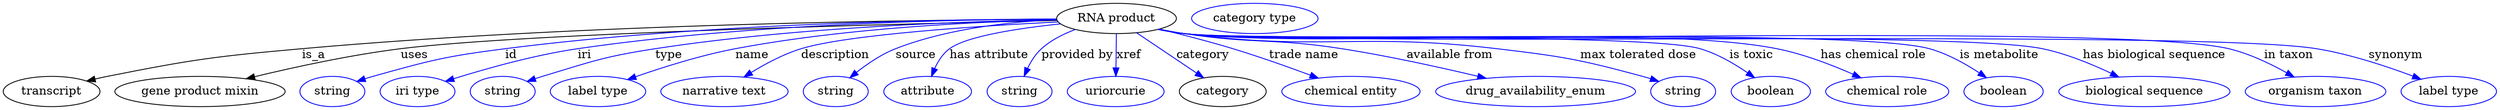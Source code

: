 digraph {
	graph [bb="0,0,2950.7,123"];
	node [label="\N"];
	"RNA product"	[height=0.5,
		label="RNA product",
		pos="1318.2,105",
		width=1.9679];
	transcript	[height=0.5,
		pos="57.195,18",
		width=1.5887];
	"RNA product" -> transcript	[label=is_a,
		lp="368.19,61.5",
		pos="e,98.933,30.491 1247.3,103.98 1087.5,103.39 687.39,98.765 354.19,69 250.9,59.772 224.9,56.298 123.19,36 118.51,35.065 113.66,34.002 \
108.82,32.875"];
	"gene product mixin"	[height=0.5,
		pos="233.19,18",
		width=2.7984];
	"RNA product" -> "gene product mixin"	[label=uses,
		lp="487.69,61.5",
		pos="e,288.06,33.232 1247.9,102.6 1072.9,98.862 620.7,87.663 471.19,69 411.94,61.603 345.51,47.117 297.92,35.633"];
	id	[color=blue,
		height=0.5,
		label=string,
		pos="390.19,18",
		width=1.0652];
	"RNA product" -> id	[color=blue,
		label=id,
		lp="602.19,61.5",
		pos="e,419.19,29.966 1247.3,104.29 1117.4,104 832.8,99.525 595.19,69 524.47,59.914 506.84,55.278 438.19,36 435.09,35.128 431.89,34.158 \
428.69,33.138",
		style=solid];
	iri	[color=blue,
		height=0.5,
		label="iri type",
		pos="491.19,18",
		width=1.2277];
	"RNA product" -> iri	[color=blue,
		label=iri,
		lp="689.19,61.5",
		pos="e,524.36,30.13 1247.1,104.32 1128.9,103.92 885,99.066 681.19,69 629.77,61.414 572.25,45.143 534.11,33.215",
		style=solid];
	type	[color=blue,
		height=0.5,
		label=string,
		pos="592.19,18",
		width=1.0652];
	"RNA product" -> type	[color=blue,
		label=type,
		lp="789.19,61.5",
		pos="e,621.12,30.003 1247.2,103.45 1142.8,101.73 941.87,94.976 773.19,69 712.57,59.665 697.89,53.789 639.19,36 636.43,35.162 633.59,34.255 \
630.74,33.311",
		style=solid];
	name	[color=blue,
		height=0.5,
		label="label type",
		pos="705.19,18",
		width=1.5707];
	"RNA product" -> name	[color=blue,
		label=name,
		lp="888.19,61.5",
		pos="e,740.24,32.211 1247.4,103.29 1158.2,101.3 1000.6,94.141 868.19,69 827.35,61.244 782.25,46.946 749.87,35.62",
		style=solid];
	description	[color=blue,
		height=0.5,
		label="narrative text",
		pos="855.19,18",
		width=2.0943];
	"RNA product" -> description	[color=blue,
		label=description,
		lp="985.69,61.5",
		pos="e,878.05,35.206 1248.9,100.9 1157,96.213 1000.1,86.005 945.19,69 924.59,62.62 903.42,51.147 886.79,40.799",
		style=solid];
	source	[color=blue,
		height=0.5,
		label=string,
		pos="987.19,18",
		width=1.0652];
	"RNA product" -> source	[color=blue,
		label=source,
		lp="1080.2,61.5",
		pos="e,1003.4,34.325 1247.4,103.86 1193.3,101.57 1117.8,93.592 1056.2,69 1039.7,62.429 1023.6,51.063 1011,40.827",
		style=solid];
	"has attribute"	[color=blue,
		height=0.5,
		label=attribute,
		pos="1095.2,18",
		width=1.4443];
	"RNA product" -> "has attribute"	[color=blue,
		label="has attribute",
		lp="1167.2,61.5",
		pos="e,1099.4,35.971 1251.8,98.661 1202.6,93.544 1140.7,84.292 1120.2,69 1112.4,63.181 1106.9,54.25 1103,45.537",
		style=solid];
	"provided by"	[color=blue,
		height=0.5,
		label=string,
		pos="1203.2,18",
		width=1.0652];
	"RNA product" -> "provided by"	[color=blue,
		label="provided by",
		lp="1271.7,61.5",
		pos="e,1208.6,36.267 1269.4,91.895 1255.2,86.615 1240.5,79.22 1229.2,69 1222.1,62.627 1216.7,53.869 1212.6,45.463",
		style=solid];
	xref	[color=blue,
		height=0.5,
		label=uriorcurie,
		pos="1317.2,18",
		width=1.5887];
	"RNA product" -> xref	[color=blue,
		label=xref,
		lp="1332.7,61.5",
		pos="e,1317.4,36.175 1318,86.799 1317.9,75.163 1317.7,59.548 1317.5,46.237",
		style=solid];
	category	[height=0.5,
		pos="1444.2,18",
		width=1.4263];
	"RNA product" -> category	[color=blue,
		label=category,
		lp="1420.7,61.5",
		pos="e,1421.5,34.344 1341.9,88.012 1362,74.427 1391.1,54.823 1413.1,39.978",
		style=solid];
	"trade name"	[color=blue,
		height=0.5,
		label="chemical entity",
		pos="1595.2,18",
		width=2.2748];
	"RNA product" -> "trade name"	[color=blue,
		label="trade name",
		lp="1540.2,61.5",
		pos="e,1556.9,33.913 1369,92.364 1395.2,86.046 1427.6,77.748 1456.2,69 1486.9,59.613 1520.8,47.457 1547.4,37.481",
		style=solid];
	"available from"	[color=blue,
		height=0.5,
		label=drug_availability_enum,
		pos="1813.2,18",
		width=3.2858];
	"RNA product" -> "available from"	[color=blue,
		label="available from",
		lp="1712.7,61.5",
		pos="e,1755,33.787 1368.8,92.337 1378.5,90.356 1388.7,88.468 1398.2,87 1480.7,74.302 1502.7,81.966 1585.2,69 1639.3,60.488 1699.9,47.011 \
1745,36.193",
		style=solid];
	"max tolerated dose"	[color=blue,
		height=0.5,
		label=string,
		pos="1988.2,18",
		width=1.0652];
	"RNA product" -> "max tolerated dose"	[color=blue,
		label="max tolerated dose",
		lp="1936.2,61.5",
		pos="e,1959.5,29.962 1367.9,92.143 1377.9,90.129 1388.3,88.279 1398.2,87 1561.5,65.821 1604.7,88.559 1768.2,69 1845.5,59.753 1865.1,56.384 \
1940.2,36 1943.4,35.143 1946.6,34.179 1949.8,33.157",
		style=solid];
	"is toxic"	[color=blue,
		height=0.5,
		label=boolean,
		pos="2091.2,18",
		width=1.2999];
	"RNA product" -> "is toxic"	[color=blue,
		label="is toxic",
		lp="2069.2,61.5",
		pos="e,2072,34.682 1367.9,91.993 1377.9,89.992 1388.3,88.184 1398.2,87 1465.6,78.909 1944.1,88.324 2009.2,69 2028.8,63.17 2048.5,51.417 \
2063.7,40.77",
		style=solid];
	"has chemical role"	[color=blue,
		height=0.5,
		label="chemical role",
		pos="2229.2,18",
		width=2.022];
	"RNA product" -> "has chemical role"	[color=blue,
		label="has chemical role",
		lp="2213.7,61.5",
		pos="e,2198.3,34.338 1367.5,92.05 1377.6,90.016 1388.2,88.182 1398.2,87 1552.9,68.728 1946.4,99.412 2099.2,69 2130.4,62.786 2163.9,49.736 \
2189.1,38.526",
		style=solid];
	"is metabolite"	[color=blue,
		height=0.5,
		label=boolean,
		pos="2367.2,18",
		width=1.2999];
	"RNA product" -> "is metabolite"	[color=blue,
		label="is metabolite",
		lp="2363.2,61.5",
		pos="e,2347.1,34.503 1367.5,92.008 1377.6,89.978 1388.2,88.156 1398.2,87 1495.6,75.763 2185.8,95.241 2280.2,69 2301.2,63.176 2322.4,51.137 \
2338.6,40.332",
		style=solid];
	"has biological sequence"	[color=blue,
		height=0.5,
		label="biological sequence",
		pos="2533.2,18",
		width=2.8164];
	"RNA product" -> "has biological sequence"	[color=blue,
		label="has biological sequence",
		lp="2546.7,61.5",
		pos="e,2503.4,35.269 1367.5,91.987 1377.6,89.959 1388.2,88.142 1398.2,87 1510.4,74.207 2303.7,92.287 2414.2,69 2442.1,63.11 2471.8,50.693 \
2494.4,39.707",
		style=solid];
	"in taxon"	[color=blue,
		height=0.5,
		label="organism taxon",
		pos="2736.2,18",
		width=2.3109];
	"RNA product" -> "in taxon"	[color=blue,
		label="in taxon",
		lp="2705.2,61.5",
		pos="e,2711.2,35.29 1367.5,91.962 1377.6,89.936 1388.2,88.126 1398.2,87 1534.8,71.641 2501.6,101.29 2635.2,69 2658.9,63.273 2683.5,51.275 \
2702.4,40.467",
		style=solid];
	synonym	[color=blue,
		height=0.5,
		label="label type",
		pos="2894.2,18",
		width=1.5707];
	"RNA product" -> synonym	[color=blue,
		label=synonym,
		lp="2832.2,61.5",
		pos="e,2861.1,32.773 1367.5,91.954 1377.6,89.928 1388.2,88.121 1398.2,87 1546.2,70.445 2591.2,92.987 2738.2,69 2777.6,62.571 2820.7,48.169 \
2851.5,36.465",
		style=solid];
	"named thing_category"	[color=blue,
		height=0.5,
		label="category type",
		pos="1482.2,105",
		width=2.0762];
}
